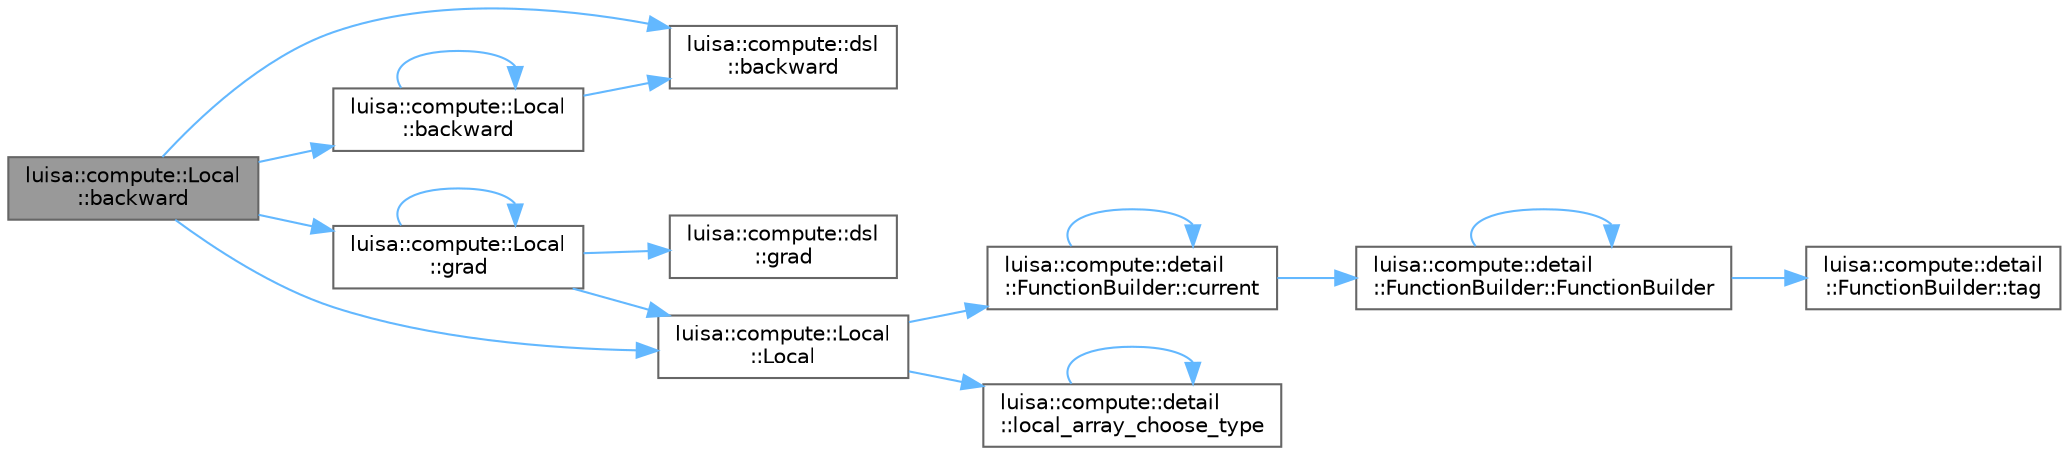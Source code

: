 digraph "luisa::compute::Local::backward"
{
 // LATEX_PDF_SIZE
  bgcolor="transparent";
  edge [fontname=Helvetica,fontsize=10,labelfontname=Helvetica,labelfontsize=10];
  node [fontname=Helvetica,fontsize=10,shape=box,height=0.2,width=0.4];
  rankdir="LR";
  Node1 [id="Node000001",label="luisa::compute::Local\l::backward",height=0.2,width=0.4,color="gray40", fillcolor="grey60", style="filled", fontcolor="black",tooltip=" "];
  Node1 -> Node2 [id="edge17_Node000001_Node000002",color="steelblue1",style="solid",tooltip=" "];
  Node2 [id="Node000002",label="luisa::compute::dsl\l::backward",height=0.2,width=0.4,color="grey40", fillcolor="white", style="filled",URL="$namespaceluisa_1_1compute_1_1dsl.html#aac8853a85ca20918de04718a0fe569e2",tooltip="Back-propagate gradient from the variable with the given gradient"];
  Node1 -> Node3 [id="edge18_Node000001_Node000003",color="steelblue1",style="solid",tooltip=" "];
  Node3 [id="Node000003",label="luisa::compute::Local\l::backward",height=0.2,width=0.4,color="grey40", fillcolor="white", style="filled",URL="$classluisa_1_1compute_1_1_local.html#aea1d65e502c00ff48806da512f1fb044",tooltip=" "];
  Node3 -> Node2 [id="edge19_Node000003_Node000002",color="steelblue1",style="solid",tooltip=" "];
  Node3 -> Node3 [id="edge20_Node000003_Node000003",color="steelblue1",style="solid",tooltip=" "];
  Node1 -> Node4 [id="edge21_Node000001_Node000004",color="steelblue1",style="solid",tooltip=" "];
  Node4 [id="Node000004",label="luisa::compute::Local\l::grad",height=0.2,width=0.4,color="grey40", fillcolor="white", style="filled",URL="$classluisa_1_1compute_1_1_local.html#a4a68209038ba8ee5da1e6c39687bc062",tooltip=" "];
  Node4 -> Node5 [id="edge22_Node000004_Node000005",color="steelblue1",style="solid",tooltip=" "];
  Node5 [id="Node000005",label="luisa::compute::dsl\l::grad",height=0.2,width=0.4,color="grey40", fillcolor="white", style="filled",URL="$namespaceluisa_1_1compute_1_1dsl.html#afae738b2d54294e10b8e8df781fae19b",tooltip="Get the back-propagated gradient of the variable"];
  Node4 -> Node4 [id="edge23_Node000004_Node000004",color="steelblue1",style="solid",tooltip=" "];
  Node4 -> Node6 [id="edge24_Node000004_Node000006",color="steelblue1",style="solid",tooltip=" "];
  Node6 [id="Node000006",label="luisa::compute::Local\l::Local",height=0.2,width=0.4,color="grey40", fillcolor="white", style="filled",URL="$classluisa_1_1compute_1_1_local.html#a4803e96db71521cbdad853a3cfc5bc53",tooltip=" "];
  Node6 -> Node7 [id="edge25_Node000006_Node000007",color="steelblue1",style="solid",tooltip=" "];
  Node7 [id="Node000007",label="luisa::compute::detail\l::FunctionBuilder::current",height=0.2,width=0.4,color="grey40", fillcolor="white", style="filled",URL="$classluisa_1_1compute_1_1detail_1_1_function_builder.html#a4590ef89abb9497192eb36510caf0384",tooltip="Return current function builder on function stack."];
  Node7 -> Node7 [id="edge26_Node000007_Node000007",color="steelblue1",style="solid",tooltip=" "];
  Node7 -> Node8 [id="edge27_Node000007_Node000008",color="steelblue1",style="solid",tooltip=" "];
  Node8 [id="Node000008",label="luisa::compute::detail\l::FunctionBuilder::FunctionBuilder",height=0.2,width=0.4,color="grey40", fillcolor="white", style="filled",URL="$classluisa_1_1compute_1_1detail_1_1_function_builder.html#ad83f8a838bb7772fda8cf81d349e299f",tooltip="Construct a new Function Builder object"];
  Node8 -> Node8 [id="edge28_Node000008_Node000008",color="steelblue1",style="solid",tooltip=" "];
  Node8 -> Node9 [id="edge29_Node000008_Node000009",color="steelblue1",style="solid",tooltip=" "];
  Node9 [id="Node000009",label="luisa::compute::detail\l::FunctionBuilder::tag",height=0.2,width=0.4,color="grey40", fillcolor="white", style="filled",URL="$classluisa_1_1compute_1_1detail_1_1_function_builder.html#ada82e67c00b4091b4b8827303d97c87b",tooltip="Return tag(KERNEL, CALLABLE)."];
  Node6 -> Node10 [id="edge30_Node000006_Node000010",color="steelblue1",style="solid",tooltip=" "];
  Node10 [id="Node000010",label="luisa::compute::detail\l::local_array_choose_type",height=0.2,width=0.4,color="grey40", fillcolor="white", style="filled",URL="$namespaceluisa_1_1compute_1_1detail.html#a36651bf6c7f7e083849f95c21f3c763f",tooltip=" "];
  Node10 -> Node10 [id="edge31_Node000010_Node000010",color="steelblue1",style="solid",tooltip=" "];
  Node1 -> Node6 [id="edge32_Node000001_Node000006",color="steelblue1",style="solid",tooltip=" "];
}
